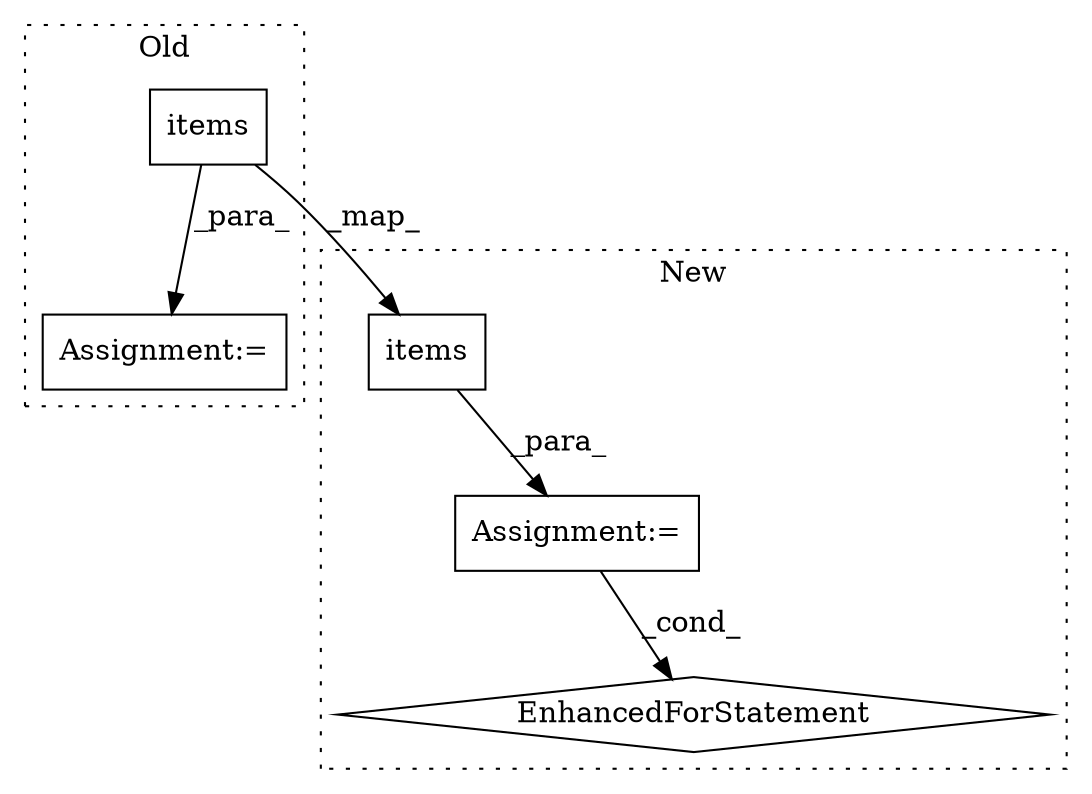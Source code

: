 digraph G {
subgraph cluster0 {
1 [label="items" a="32" s="5500" l="7" shape="box"];
4 [label="Assignment:=" a="7" s="5325,5508" l="127,2" shape="box"];
label = "Old";
style="dotted";
}
subgraph cluster1 {
2 [label="items" a="32" s="5329" l="7" shape="box"];
3 [label="Assignment:=" a="7" s="5220,5336" l="74,2" shape="box"];
5 [label="EnhancedForStatement" a="70" s="5346,5448" l="74,2" shape="diamond"];
label = "New";
style="dotted";
}
1 -> 2 [label="_map_"];
1 -> 4 [label="_para_"];
2 -> 3 [label="_para_"];
3 -> 5 [label="_cond_"];
}